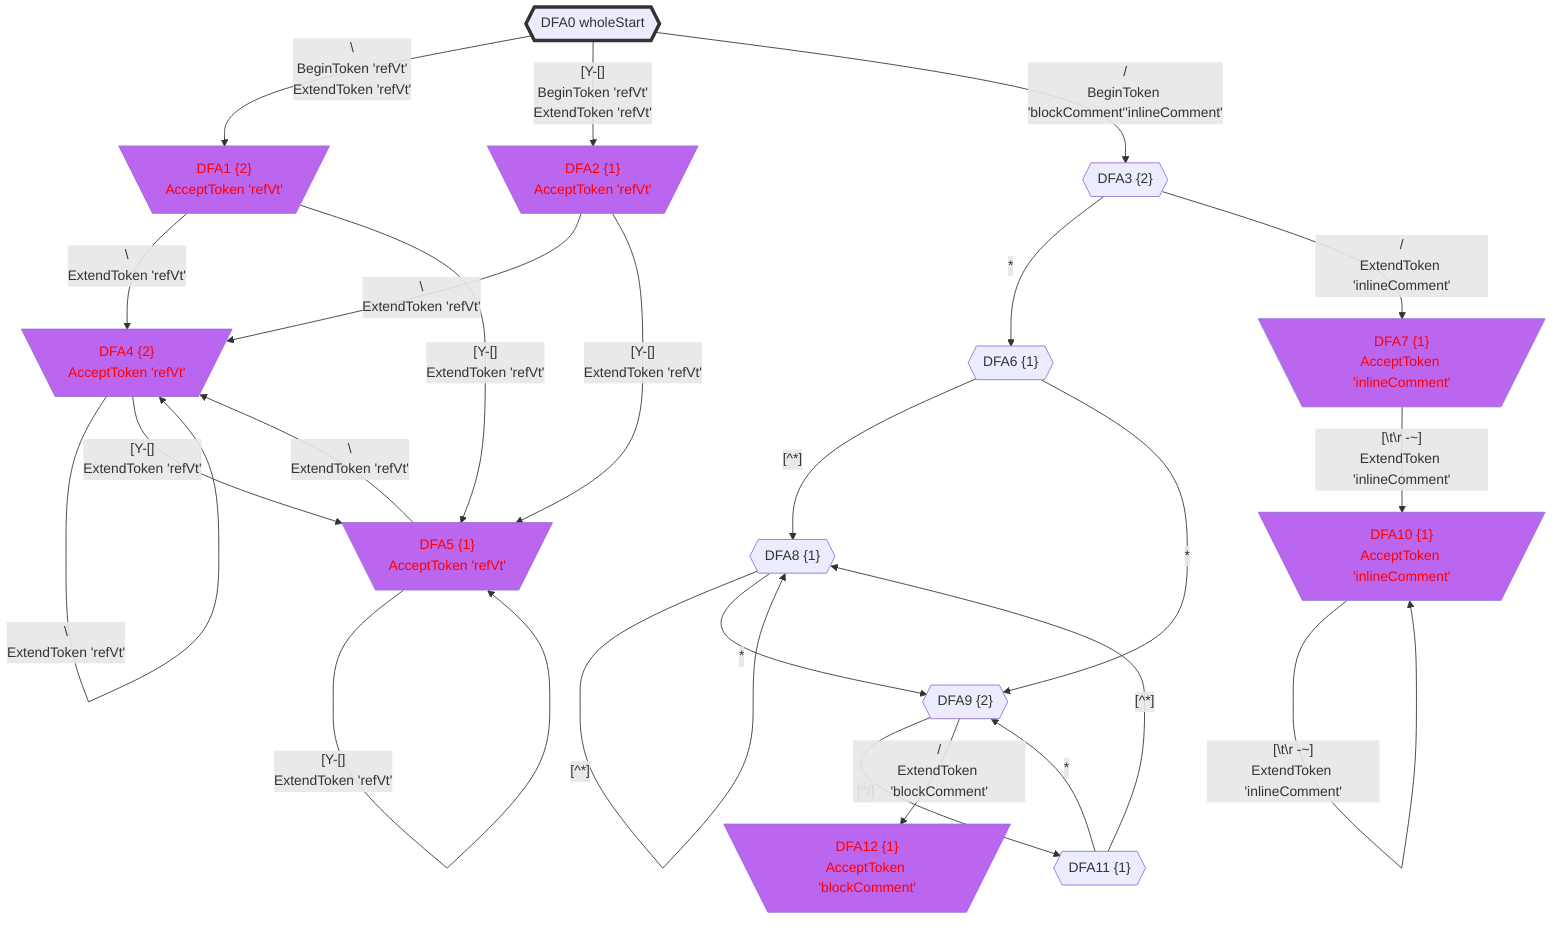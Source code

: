 flowchart
classDef c0001 color:#FF0000;
classDef c0010 stroke-dasharray: 10 10;
classDef c0011 stroke-dasharray: 10 10,color:#FF0000;
classDef c0100 fill:#BB66EE;
classDef c0101 fill:#BB66EE,color:#FF0000;
classDef c0110 fill:#BB66EE,stroke-dasharray: 10 10;
classDef c0111 fill:#BB66EE,stroke-dasharray: 10 10,color:#FF0000;
classDef c1000 stroke:#333,stroke-width:4px;
classDef c1001 stroke:#333,stroke-width:4px,color:#FF0000;
classDef c1010 stroke:#333,stroke-width:4px,stroke-dasharray: 10 10;
classDef c1011 stroke:#333,stroke-width:4px,stroke-dasharray: 10 10,color:#FF0000;
classDef c1100 stroke:#333,stroke-width:4px,fill:#BB66EE;
classDef c1101 stroke:#333,stroke-width:4px,fill:#BB66EE,color:#FF0000;
classDef c1110 stroke:#333,stroke-width:4px,fill:#BB66EE,stroke-dasharray: 10 10;
classDef c1111 stroke:#333,stroke-width:4px,fill:#BB66EE,stroke-dasharray: 10 10,color:#FF0000;
DFA0_909752378{{"DFA0 wholeStart"}}
class DFA0_909752378 c1000;
DFA1_1558677976[\"DFA1 {2}
AcceptToken 'refVt'"/]
class DFA1_1558677976 c0101;
DFA2_-1584841839[\"DFA2 {1}
AcceptToken 'refVt'"/]
class DFA2_-1584841839 c0101;
DFA3_-8839222{{"DFA3 {2}"}}
DFA4_2050087193[\"DFA4 {2}
AcceptToken 'refVt'"/]
class DFA4_2050087193 c0101;
DFA5_-204658626[\"DFA5 {1}
AcceptToken 'refVt'"/]
class DFA5_-204658626 c0101;
DFA6_-908896648{{"DFA6 {1}"}}
DFA7_10311414[\"DFA7 {1}
AcceptToken 'inlineComment'"/]
class DFA7_10311414 c0101;
DFA8_660092950{{"DFA8 {1}"}}
DFA9_1664463598{{"DFA9 {2}"}}
DFA10_-1613046517[\"DFA10 {1}
AcceptToken 'inlineComment'"/]
class DFA10_-1613046517 c0101;
DFA11_1311422151{{"DFA11 {1}"}}
DFA12_889295564[\"DFA12 {1}
AcceptToken 'blockComment'"/]
class DFA12_889295564 c0101;
DFA0_909752378 -->|"#92;
BeginToken 'refVt'
ExtendToken 'refVt'"|DFA1_1558677976
DFA0_909752378 -->|"[Y-[]
BeginToken 'refVt'
ExtendToken 'refVt'"|DFA2_-1584841839
DFA0_909752378 -->|"/
BeginToken 'blockComment''inlineComment'"|DFA3_-8839222
DFA1_1558677976 -->|"#92;
ExtendToken 'refVt'"|DFA4_2050087193
DFA1_1558677976 -->|"[Y-[]
ExtendToken 'refVt'"|DFA5_-204658626
DFA2_-1584841839 -->|"#92;
ExtendToken 'refVt'"|DFA4_2050087193
DFA2_-1584841839 -->|"[Y-[]
ExtendToken 'refVt'"|DFA5_-204658626
DFA3_-8839222 -->|"*"|DFA6_-908896648
DFA3_-8839222 -->|"/
ExtendToken 'inlineComment'"|DFA7_10311414
DFA4_2050087193 -->|"#92;
ExtendToken 'refVt'"|DFA4_2050087193
DFA4_2050087193 -->|"[Y-[]
ExtendToken 'refVt'"|DFA5_-204658626
DFA5_-204658626 -->|"#92;
ExtendToken 'refVt'"|DFA4_2050087193
DFA5_-204658626 -->|"[Y-[]
ExtendToken 'refVt'"|DFA5_-204658626
DFA6_-908896648 -->|"[^*]"|DFA8_660092950
DFA6_-908896648 -->|"*"|DFA9_1664463598
DFA7_10311414 -->|"[#92;t#92;r#32;-~]
ExtendToken 'inlineComment'"|DFA10_-1613046517
DFA8_660092950 -->|"[^*]"|DFA8_660092950
DFA8_660092950 -->|"*"|DFA9_1664463598
DFA9_1664463598 -->|"[^/]"|DFA11_1311422151
DFA9_1664463598 -->|"/
ExtendToken 'blockComment'"|DFA12_889295564
DFA10_-1613046517 -->|"[#92;t#92;r#32;-~]
ExtendToken 'inlineComment'"|DFA10_-1613046517
DFA11_1311422151 -->|"[^*]"|DFA8_660092950
DFA11_1311422151 -->|"*"|DFA9_1664463598